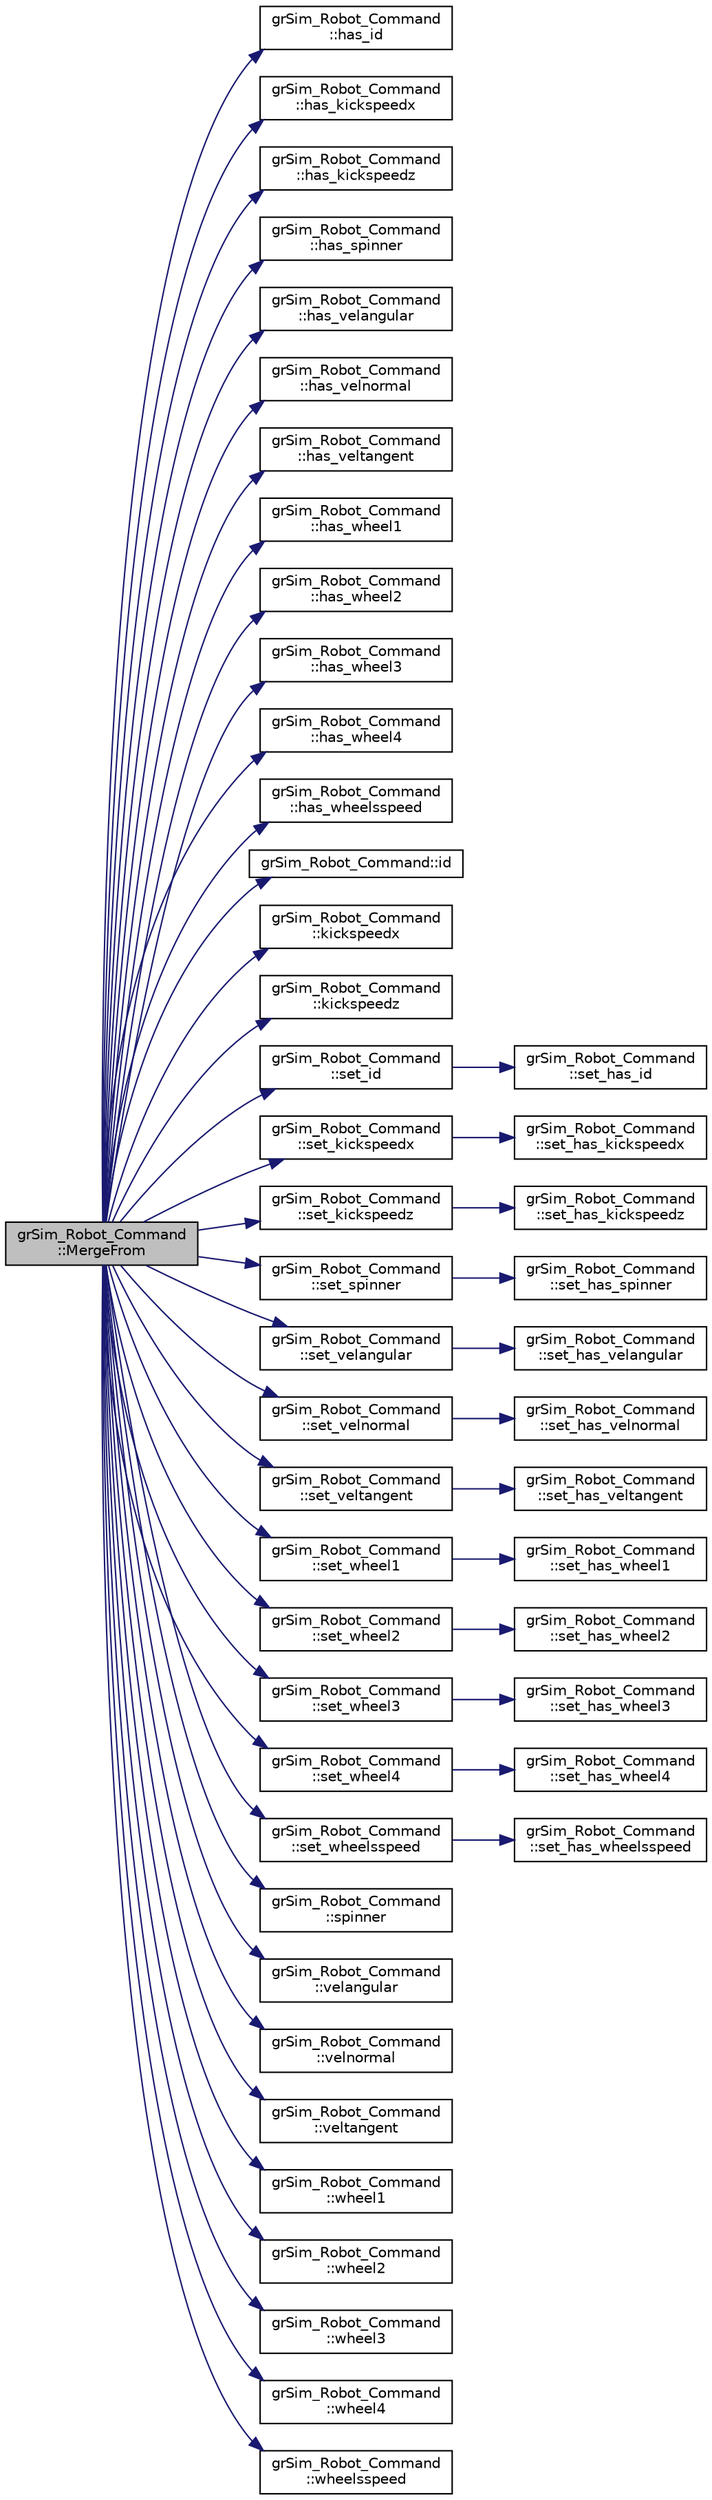 digraph "grSim_Robot_Command::MergeFrom"
{
 // INTERACTIVE_SVG=YES
  edge [fontname="Helvetica",fontsize="10",labelfontname="Helvetica",labelfontsize="10"];
  node [fontname="Helvetica",fontsize="10",shape=record];
  rankdir="LR";
  Node1 [label="grSim_Robot_Command\l::MergeFrom",height=0.2,width=0.4,color="black", fillcolor="grey75", style="filled", fontcolor="black"];
  Node1 -> Node2 [color="midnightblue",fontsize="10",style="solid",fontname="Helvetica"];
  Node2 [label="grSim_Robot_Command\l::has_id",height=0.2,width=0.4,color="black", fillcolor="white", style="filled",URL="$d1/d68/classgr_sim___robot___command.html#acab670bb9cfc5090aff75408ef099584"];
  Node1 -> Node3 [color="midnightblue",fontsize="10",style="solid",fontname="Helvetica"];
  Node3 [label="grSim_Robot_Command\l::has_kickspeedx",height=0.2,width=0.4,color="black", fillcolor="white", style="filled",URL="$d1/d68/classgr_sim___robot___command.html#a49ff9d098f215809aa0f2248eec7dd6c"];
  Node1 -> Node4 [color="midnightblue",fontsize="10",style="solid",fontname="Helvetica"];
  Node4 [label="grSim_Robot_Command\l::has_kickspeedz",height=0.2,width=0.4,color="black", fillcolor="white", style="filled",URL="$d1/d68/classgr_sim___robot___command.html#a36d3e944e308139b3d0b30abf983c8ca"];
  Node1 -> Node5 [color="midnightblue",fontsize="10",style="solid",fontname="Helvetica"];
  Node5 [label="grSim_Robot_Command\l::has_spinner",height=0.2,width=0.4,color="black", fillcolor="white", style="filled",URL="$d1/d68/classgr_sim___robot___command.html#aa04e58bca042307043334d82ec1a2c60"];
  Node1 -> Node6 [color="midnightblue",fontsize="10",style="solid",fontname="Helvetica"];
  Node6 [label="grSim_Robot_Command\l::has_velangular",height=0.2,width=0.4,color="black", fillcolor="white", style="filled",URL="$d1/d68/classgr_sim___robot___command.html#aa679c4f0da36d885ecb9001eea3cdfc2"];
  Node1 -> Node7 [color="midnightblue",fontsize="10",style="solid",fontname="Helvetica"];
  Node7 [label="grSim_Robot_Command\l::has_velnormal",height=0.2,width=0.4,color="black", fillcolor="white", style="filled",URL="$d1/d68/classgr_sim___robot___command.html#a4be6d28b85530423946c89d0176af1fc"];
  Node1 -> Node8 [color="midnightblue",fontsize="10",style="solid",fontname="Helvetica"];
  Node8 [label="grSim_Robot_Command\l::has_veltangent",height=0.2,width=0.4,color="black", fillcolor="white", style="filled",URL="$d1/d68/classgr_sim___robot___command.html#aa024007c788f05dde3405199d86f7c16"];
  Node1 -> Node9 [color="midnightblue",fontsize="10",style="solid",fontname="Helvetica"];
  Node9 [label="grSim_Robot_Command\l::has_wheel1",height=0.2,width=0.4,color="black", fillcolor="white", style="filled",URL="$d1/d68/classgr_sim___robot___command.html#a11b8a04e3ff7799562311df7963d0118"];
  Node1 -> Node10 [color="midnightblue",fontsize="10",style="solid",fontname="Helvetica"];
  Node10 [label="grSim_Robot_Command\l::has_wheel2",height=0.2,width=0.4,color="black", fillcolor="white", style="filled",URL="$d1/d68/classgr_sim___robot___command.html#a08c29edf76f51339f2c39b912fa2cedc"];
  Node1 -> Node11 [color="midnightblue",fontsize="10",style="solid",fontname="Helvetica"];
  Node11 [label="grSim_Robot_Command\l::has_wheel3",height=0.2,width=0.4,color="black", fillcolor="white", style="filled",URL="$d1/d68/classgr_sim___robot___command.html#a71ca3e22e63c27a219bffa65b6143609"];
  Node1 -> Node12 [color="midnightblue",fontsize="10",style="solid",fontname="Helvetica"];
  Node12 [label="grSim_Robot_Command\l::has_wheel4",height=0.2,width=0.4,color="black", fillcolor="white", style="filled",URL="$d1/d68/classgr_sim___robot___command.html#aa42f620797c600ebf30498c449c93cc4"];
  Node1 -> Node13 [color="midnightblue",fontsize="10",style="solid",fontname="Helvetica"];
  Node13 [label="grSim_Robot_Command\l::has_wheelsspeed",height=0.2,width=0.4,color="black", fillcolor="white", style="filled",URL="$d1/d68/classgr_sim___robot___command.html#ac8dc6f4b151c476204327a06691e56c6"];
  Node1 -> Node14 [color="midnightblue",fontsize="10",style="solid",fontname="Helvetica"];
  Node14 [label="grSim_Robot_Command::id",height=0.2,width=0.4,color="black", fillcolor="white", style="filled",URL="$d1/d68/classgr_sim___robot___command.html#aab99e1956ec792ac1d52828dc0661ea6"];
  Node1 -> Node15 [color="midnightblue",fontsize="10",style="solid",fontname="Helvetica"];
  Node15 [label="grSim_Robot_Command\l::kickspeedx",height=0.2,width=0.4,color="black", fillcolor="white", style="filled",URL="$d1/d68/classgr_sim___robot___command.html#abb15aaf9507c99260b46c1f1148c7e3d"];
  Node1 -> Node16 [color="midnightblue",fontsize="10",style="solid",fontname="Helvetica"];
  Node16 [label="grSim_Robot_Command\l::kickspeedz",height=0.2,width=0.4,color="black", fillcolor="white", style="filled",URL="$d1/d68/classgr_sim___robot___command.html#a00a630ccbfbcb9c1671b873d400ee67e"];
  Node1 -> Node17 [color="midnightblue",fontsize="10",style="solid",fontname="Helvetica"];
  Node17 [label="grSim_Robot_Command\l::set_id",height=0.2,width=0.4,color="black", fillcolor="white", style="filled",URL="$d1/d68/classgr_sim___robot___command.html#a382b56002691a86edee454d6ac2daaf3"];
  Node17 -> Node18 [color="midnightblue",fontsize="10",style="solid",fontname="Helvetica"];
  Node18 [label="grSim_Robot_Command\l::set_has_id",height=0.2,width=0.4,color="black", fillcolor="white", style="filled",URL="$d1/d68/classgr_sim___robot___command.html#a0a6b68f130a266277f500bb6c3e3d2c5"];
  Node1 -> Node19 [color="midnightblue",fontsize="10",style="solid",fontname="Helvetica"];
  Node19 [label="grSim_Robot_Command\l::set_kickspeedx",height=0.2,width=0.4,color="black", fillcolor="white", style="filled",URL="$d1/d68/classgr_sim___robot___command.html#a408ee98549c70f70568cf5bfc595e0d8"];
  Node19 -> Node20 [color="midnightblue",fontsize="10",style="solid",fontname="Helvetica"];
  Node20 [label="grSim_Robot_Command\l::set_has_kickspeedx",height=0.2,width=0.4,color="black", fillcolor="white", style="filled",URL="$d1/d68/classgr_sim___robot___command.html#ad43dbade1151f6dbdcf616c3f7e31ff4"];
  Node1 -> Node21 [color="midnightblue",fontsize="10",style="solid",fontname="Helvetica"];
  Node21 [label="grSim_Robot_Command\l::set_kickspeedz",height=0.2,width=0.4,color="black", fillcolor="white", style="filled",URL="$d1/d68/classgr_sim___robot___command.html#a4d64c7c92be5345494bdf00e40fb7203"];
  Node21 -> Node22 [color="midnightblue",fontsize="10",style="solid",fontname="Helvetica"];
  Node22 [label="grSim_Robot_Command\l::set_has_kickspeedz",height=0.2,width=0.4,color="black", fillcolor="white", style="filled",URL="$d1/d68/classgr_sim___robot___command.html#a4367d56773b6ca6afe9ca15918a388e8"];
  Node1 -> Node23 [color="midnightblue",fontsize="10",style="solid",fontname="Helvetica"];
  Node23 [label="grSim_Robot_Command\l::set_spinner",height=0.2,width=0.4,color="black", fillcolor="white", style="filled",URL="$d1/d68/classgr_sim___robot___command.html#a7d8802b3e2a337af981ae4556c05d8f1"];
  Node23 -> Node24 [color="midnightblue",fontsize="10",style="solid",fontname="Helvetica"];
  Node24 [label="grSim_Robot_Command\l::set_has_spinner",height=0.2,width=0.4,color="black", fillcolor="white", style="filled",URL="$d1/d68/classgr_sim___robot___command.html#a846c836334e736299ffc8fa45d0937c4"];
  Node1 -> Node25 [color="midnightblue",fontsize="10",style="solid",fontname="Helvetica"];
  Node25 [label="grSim_Robot_Command\l::set_velangular",height=0.2,width=0.4,color="black", fillcolor="white", style="filled",URL="$d1/d68/classgr_sim___robot___command.html#ad99fcfb635c757ac83434831413d5fed"];
  Node25 -> Node26 [color="midnightblue",fontsize="10",style="solid",fontname="Helvetica"];
  Node26 [label="grSim_Robot_Command\l::set_has_velangular",height=0.2,width=0.4,color="black", fillcolor="white", style="filled",URL="$d1/d68/classgr_sim___robot___command.html#ad2e5b9180c0c927fc1636884c01f35f4"];
  Node1 -> Node27 [color="midnightblue",fontsize="10",style="solid",fontname="Helvetica"];
  Node27 [label="grSim_Robot_Command\l::set_velnormal",height=0.2,width=0.4,color="black", fillcolor="white", style="filled",URL="$d1/d68/classgr_sim___robot___command.html#a94f1aad0b1950efd4dd09bd0bce41bb8"];
  Node27 -> Node28 [color="midnightblue",fontsize="10",style="solid",fontname="Helvetica"];
  Node28 [label="grSim_Robot_Command\l::set_has_velnormal",height=0.2,width=0.4,color="black", fillcolor="white", style="filled",URL="$d1/d68/classgr_sim___robot___command.html#a43481ce4ffbfef85097146a5a3691b60"];
  Node1 -> Node29 [color="midnightblue",fontsize="10",style="solid",fontname="Helvetica"];
  Node29 [label="grSim_Robot_Command\l::set_veltangent",height=0.2,width=0.4,color="black", fillcolor="white", style="filled",URL="$d1/d68/classgr_sim___robot___command.html#afd1c67858cf6f361688d502e6b31d965"];
  Node29 -> Node30 [color="midnightblue",fontsize="10",style="solid",fontname="Helvetica"];
  Node30 [label="grSim_Robot_Command\l::set_has_veltangent",height=0.2,width=0.4,color="black", fillcolor="white", style="filled",URL="$d1/d68/classgr_sim___robot___command.html#ab00f1f7800b789b54483736c23eebe22"];
  Node1 -> Node31 [color="midnightblue",fontsize="10",style="solid",fontname="Helvetica"];
  Node31 [label="grSim_Robot_Command\l::set_wheel1",height=0.2,width=0.4,color="black", fillcolor="white", style="filled",URL="$d1/d68/classgr_sim___robot___command.html#a7725e92312000527d3f9d51fe10762ff"];
  Node31 -> Node32 [color="midnightblue",fontsize="10",style="solid",fontname="Helvetica"];
  Node32 [label="grSim_Robot_Command\l::set_has_wheel1",height=0.2,width=0.4,color="black", fillcolor="white", style="filled",URL="$d1/d68/classgr_sim___robot___command.html#a5ebe0855820dfba24d8acaf53b8d79d1"];
  Node1 -> Node33 [color="midnightblue",fontsize="10",style="solid",fontname="Helvetica"];
  Node33 [label="grSim_Robot_Command\l::set_wheel2",height=0.2,width=0.4,color="black", fillcolor="white", style="filled",URL="$d1/d68/classgr_sim___robot___command.html#a9f417ede16d73389f94c692d4dd4cdfb"];
  Node33 -> Node34 [color="midnightblue",fontsize="10",style="solid",fontname="Helvetica"];
  Node34 [label="grSim_Robot_Command\l::set_has_wheel2",height=0.2,width=0.4,color="black", fillcolor="white", style="filled",URL="$d1/d68/classgr_sim___robot___command.html#aaf00c8d4959feaa039bfe3ceb66f7668"];
  Node1 -> Node35 [color="midnightblue",fontsize="10",style="solid",fontname="Helvetica"];
  Node35 [label="grSim_Robot_Command\l::set_wheel3",height=0.2,width=0.4,color="black", fillcolor="white", style="filled",URL="$d1/d68/classgr_sim___robot___command.html#aab77ab6a37234210cd338b7cc0c5f722"];
  Node35 -> Node36 [color="midnightblue",fontsize="10",style="solid",fontname="Helvetica"];
  Node36 [label="grSim_Robot_Command\l::set_has_wheel3",height=0.2,width=0.4,color="black", fillcolor="white", style="filled",URL="$d1/d68/classgr_sim___robot___command.html#a26b98d3a47b3e5284693e0143322a604"];
  Node1 -> Node37 [color="midnightblue",fontsize="10",style="solid",fontname="Helvetica"];
  Node37 [label="grSim_Robot_Command\l::set_wheel4",height=0.2,width=0.4,color="black", fillcolor="white", style="filled",URL="$d1/d68/classgr_sim___robot___command.html#aeeeb78277ae9036809e91cabe260ade7"];
  Node37 -> Node38 [color="midnightblue",fontsize="10",style="solid",fontname="Helvetica"];
  Node38 [label="grSim_Robot_Command\l::set_has_wheel4",height=0.2,width=0.4,color="black", fillcolor="white", style="filled",URL="$d1/d68/classgr_sim___robot___command.html#ab3a6d88693ce8e62a168e55fa48369b9"];
  Node1 -> Node39 [color="midnightblue",fontsize="10",style="solid",fontname="Helvetica"];
  Node39 [label="grSim_Robot_Command\l::set_wheelsspeed",height=0.2,width=0.4,color="black", fillcolor="white", style="filled",URL="$d1/d68/classgr_sim___robot___command.html#a02a617e7c5c541a74510ba4913a5dbb6"];
  Node39 -> Node40 [color="midnightblue",fontsize="10",style="solid",fontname="Helvetica"];
  Node40 [label="grSim_Robot_Command\l::set_has_wheelsspeed",height=0.2,width=0.4,color="black", fillcolor="white", style="filled",URL="$d1/d68/classgr_sim___robot___command.html#a82437cd2421d0465c26c46514f6d5a77"];
  Node1 -> Node41 [color="midnightblue",fontsize="10",style="solid",fontname="Helvetica"];
  Node41 [label="grSim_Robot_Command\l::spinner",height=0.2,width=0.4,color="black", fillcolor="white", style="filled",URL="$d1/d68/classgr_sim___robot___command.html#ae90aee9cb208d09f5aab295395ba7351"];
  Node1 -> Node42 [color="midnightblue",fontsize="10",style="solid",fontname="Helvetica"];
  Node42 [label="grSim_Robot_Command\l::velangular",height=0.2,width=0.4,color="black", fillcolor="white", style="filled",URL="$d1/d68/classgr_sim___robot___command.html#ac3d0c7cd04ca8e912b4fceab020ba627"];
  Node1 -> Node43 [color="midnightblue",fontsize="10",style="solid",fontname="Helvetica"];
  Node43 [label="grSim_Robot_Command\l::velnormal",height=0.2,width=0.4,color="black", fillcolor="white", style="filled",URL="$d1/d68/classgr_sim___robot___command.html#ac9a201e96f308dd2f2377802cf000467"];
  Node1 -> Node44 [color="midnightblue",fontsize="10",style="solid",fontname="Helvetica"];
  Node44 [label="grSim_Robot_Command\l::veltangent",height=0.2,width=0.4,color="black", fillcolor="white", style="filled",URL="$d1/d68/classgr_sim___robot___command.html#aca703884e9e92f41d443558c2ce61219"];
  Node1 -> Node45 [color="midnightblue",fontsize="10",style="solid",fontname="Helvetica"];
  Node45 [label="grSim_Robot_Command\l::wheel1",height=0.2,width=0.4,color="black", fillcolor="white", style="filled",URL="$d1/d68/classgr_sim___robot___command.html#a4d9d14d3e856fddb3ddede56c21d239e"];
  Node1 -> Node46 [color="midnightblue",fontsize="10",style="solid",fontname="Helvetica"];
  Node46 [label="grSim_Robot_Command\l::wheel2",height=0.2,width=0.4,color="black", fillcolor="white", style="filled",URL="$d1/d68/classgr_sim___robot___command.html#a58fc235bd37d62da61cf4dcfdb6de90d"];
  Node1 -> Node47 [color="midnightblue",fontsize="10",style="solid",fontname="Helvetica"];
  Node47 [label="grSim_Robot_Command\l::wheel3",height=0.2,width=0.4,color="black", fillcolor="white", style="filled",URL="$d1/d68/classgr_sim___robot___command.html#a17ac79d0407b2756b8c5615574cfd775"];
  Node1 -> Node48 [color="midnightblue",fontsize="10",style="solid",fontname="Helvetica"];
  Node48 [label="grSim_Robot_Command\l::wheel4",height=0.2,width=0.4,color="black", fillcolor="white", style="filled",URL="$d1/d68/classgr_sim___robot___command.html#aea69940feee58122f0a305f2cd3c1e94"];
  Node1 -> Node49 [color="midnightblue",fontsize="10",style="solid",fontname="Helvetica"];
  Node49 [label="grSim_Robot_Command\l::wheelsspeed",height=0.2,width=0.4,color="black", fillcolor="white", style="filled",URL="$d1/d68/classgr_sim___robot___command.html#aca925c8cbdebfde18cc23a77cf9adfa3"];
}
